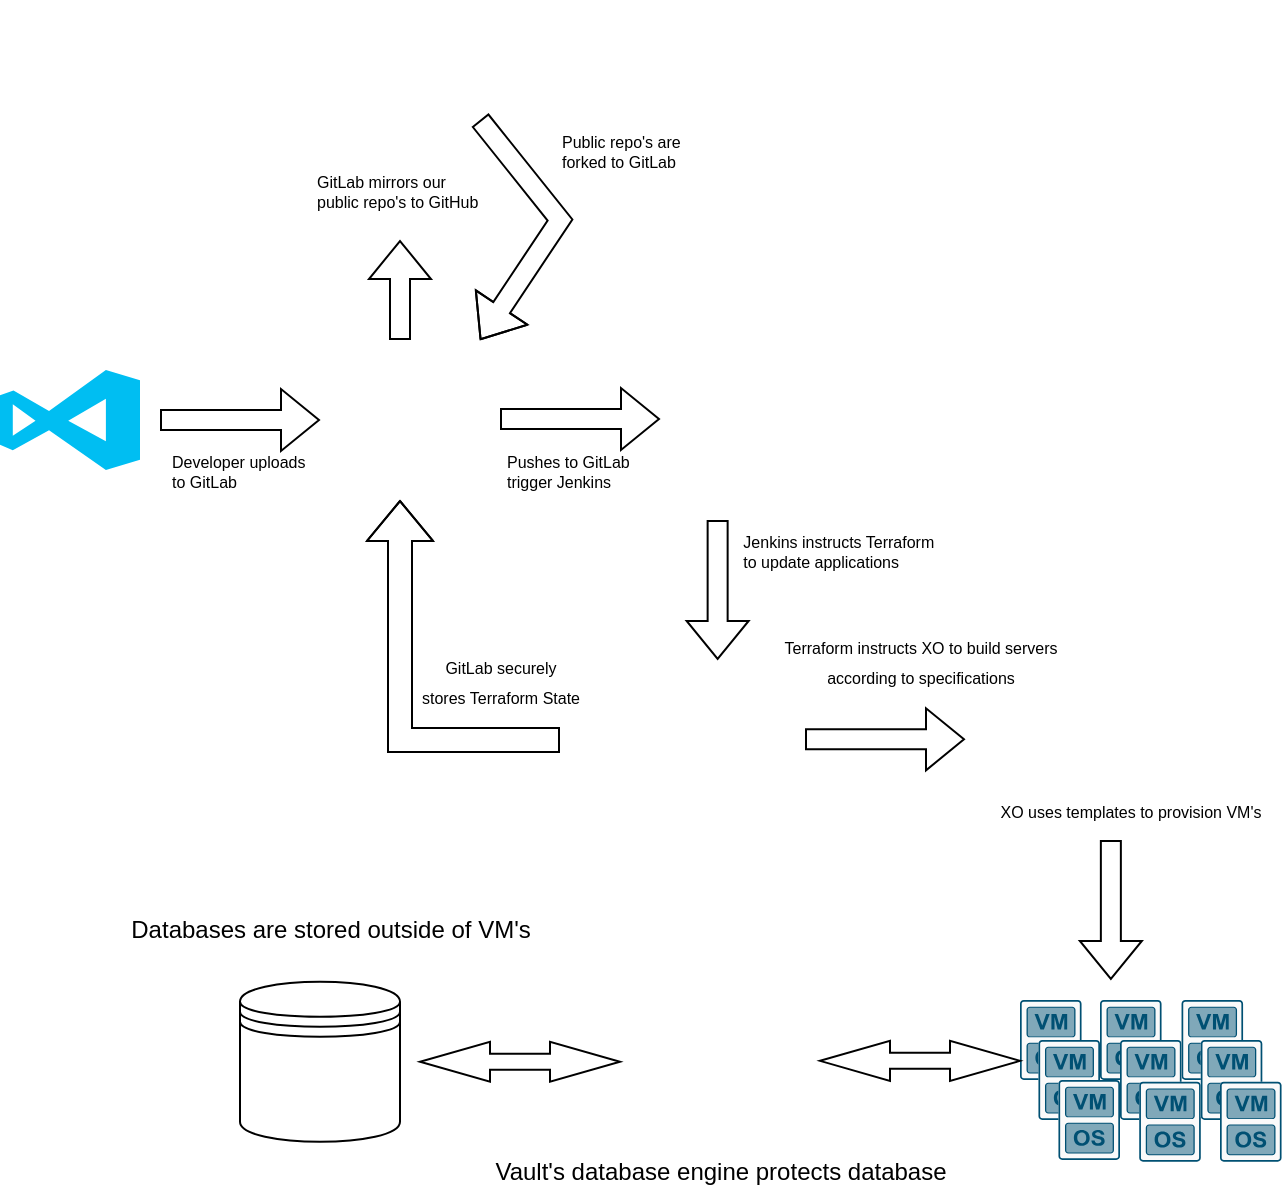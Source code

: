 <mxfile version="20.7.4" type="github">
  <diagram id="C5RBs43oDa-KdzZeNtuy" name="Page-1">
    <mxGraphModel dx="989" dy="534" grid="1" gridSize="10" guides="1" tooltips="1" connect="1" arrows="1" fold="1" page="1" pageScale="1" pageWidth="827" pageHeight="1169" math="0" shadow="0">
      <root>
        <mxCell id="WIyWlLk6GJQsqaUBKTNV-0" />
        <mxCell id="WIyWlLk6GJQsqaUBKTNV-1" parent="WIyWlLk6GJQsqaUBKTNV-0" />
        <mxCell id="H_9JaAnELSW8I4uDqllw-1" value="" style="shape=image;html=1;verticalAlign=top;verticalLabelPosition=bottom;labelBackgroundColor=#ffffff;imageAspect=0;aspect=fixed;image=https://cdn4.iconfinder.com/data/icons/socialcones/508/Gitlab-128.png" vertex="1" parent="WIyWlLk6GJQsqaUBKTNV-1">
          <mxGeometry x="200" y="320" width="80" height="80" as="geometry" />
        </mxCell>
        <mxCell id="H_9JaAnELSW8I4uDqllw-2" value="" style="shape=image;html=1;verticalAlign=top;verticalLabelPosition=bottom;labelBackgroundColor=#ffffff;imageAspect=0;aspect=fixed;image=https://cdn4.iconfinder.com/data/icons/ionicons/512/icon-social-github-128.png" vertex="1" parent="WIyWlLk6GJQsqaUBKTNV-1">
          <mxGeometry x="200" y="150" width="80" height="80" as="geometry" />
        </mxCell>
        <mxCell id="H_9JaAnELSW8I4uDqllw-3" value="" style="verticalLabelPosition=bottom;html=1;verticalAlign=top;align=center;strokeColor=none;fillColor=#00BEF2;shape=mxgraph.azure.visual_studio_online;" vertex="1" parent="WIyWlLk6GJQsqaUBKTNV-1">
          <mxGeometry x="40" y="335" width="70" height="50" as="geometry" />
        </mxCell>
        <mxCell id="H_9JaAnELSW8I4uDqllw-6" value="" style="sketch=0;points=[[0.015,0.015,0],[0.985,0.015,0],[0.985,0.985,0],[0.015,0.985,0],[0.25,0,0],[0.5,0,0],[0.75,0,0],[1,0.25,0],[1,0.5,0],[1,0.75,0],[0.75,1,0],[0.5,1,0],[0.25,1,0],[0,0.75,0],[0,0.5,0],[0,0.25,0]];verticalLabelPosition=bottom;html=1;verticalAlign=top;aspect=fixed;align=center;pointerEvents=1;shape=mxgraph.cisco19.rect;prIcon=hypervisor;fillColor=#FAFAFA;strokeColor=#005073;" vertex="1" parent="WIyWlLk6GJQsqaUBKTNV-1">
          <mxGeometry x="550" y="650" width="30.77" height="40" as="geometry" />
        </mxCell>
        <mxCell id="H_9JaAnELSW8I4uDqllw-10" value="" style="shape=image;verticalLabelPosition=bottom;labelBackgroundColor=default;verticalAlign=top;aspect=fixed;imageAspect=0;image=https://img.stackshare.io/service/4139/xWbbafyO_400x400.png;" vertex="1" parent="WIyWlLk6GJQsqaUBKTNV-1">
          <mxGeometry x="560.77" y="490" width="70" height="70" as="geometry" />
        </mxCell>
        <mxCell id="H_9JaAnELSW8I4uDqllw-11" value="" style="shape=image;verticalLabelPosition=bottom;labelBackgroundColor=default;verticalAlign=top;aspect=fixed;imageAspect=0;image=https://miro.medium.com/max/400/1*UOcSdMEB69NtrJZqFjuzTA.png;" vertex="1" parent="WIyWlLk6GJQsqaUBKTNV-1">
          <mxGeometry x="358.65" y="480" width="82.69" height="80" as="geometry" />
        </mxCell>
        <mxCell id="H_9JaAnELSW8I4uDqllw-12" value="" style="shape=image;verticalLabelPosition=bottom;labelBackgroundColor=default;verticalAlign=top;aspect=fixed;imageAspect=0;image=https://upload.wikimedia.org/wikipedia/commons/thumb/e/e9/Jenkins_logo.svg/1200px-Jenkins_logo.svg.png;" vertex="1" parent="WIyWlLk6GJQsqaUBKTNV-1">
          <mxGeometry x="370" y="320" width="60" height="82.76" as="geometry" />
        </mxCell>
        <mxCell id="H_9JaAnELSW8I4uDqllw-18" value="" style="shape=image;verticalLabelPosition=bottom;labelBackgroundColor=default;verticalAlign=top;aspect=fixed;imageAspect=0;image=https://d1tlzifd8jdoy4.cloudfront.net/wp-content/uploads/2018/02/vault.png;" vertex="1" parent="WIyWlLk6GJQsqaUBKTNV-1">
          <mxGeometry x="358.65" y="640" width="81.02" height="80.87" as="geometry" />
        </mxCell>
        <mxCell id="H_9JaAnELSW8I4uDqllw-19" value="" style="shape=datastore;whiteSpace=wrap;html=1;" vertex="1" parent="WIyWlLk6GJQsqaUBKTNV-1">
          <mxGeometry x="160" y="640.87" width="80" height="80" as="geometry" />
        </mxCell>
        <mxCell id="H_9JaAnELSW8I4uDqllw-20" value="" style="sketch=0;points=[[0.015,0.015,0],[0.985,0.015,0],[0.985,0.985,0],[0.015,0.985,0],[0.25,0,0],[0.5,0,0],[0.75,0,0],[1,0.25,0],[1,0.5,0],[1,0.75,0],[0.75,1,0],[0.5,1,0],[0.25,1,0],[0,0.75,0],[0,0.5,0],[0,0.25,0]];verticalLabelPosition=bottom;html=1;verticalAlign=top;aspect=fixed;align=center;pointerEvents=1;shape=mxgraph.cisco19.rect;prIcon=hypervisor;fillColor=#FAFAFA;strokeColor=#005073;" vertex="1" parent="WIyWlLk6GJQsqaUBKTNV-1">
          <mxGeometry x="590" y="650" width="30.77" height="40" as="geometry" />
        </mxCell>
        <mxCell id="H_9JaAnELSW8I4uDqllw-21" value="" style="sketch=0;points=[[0.015,0.015,0],[0.985,0.015,0],[0.985,0.985,0],[0.015,0.985,0],[0.25,0,0],[0.5,0,0],[0.75,0,0],[1,0.25,0],[1,0.5,0],[1,0.75,0],[0.75,1,0],[0.5,1,0],[0.25,1,0],[0,0.75,0],[0,0.5,0],[0,0.25,0]];verticalLabelPosition=bottom;html=1;verticalAlign=top;aspect=fixed;align=center;pointerEvents=1;shape=mxgraph.cisco19.rect;prIcon=hypervisor;fillColor=#FAFAFA;strokeColor=#005073;" vertex="1" parent="WIyWlLk6GJQsqaUBKTNV-1">
          <mxGeometry x="600" y="670" width="30.77" height="40" as="geometry" />
        </mxCell>
        <mxCell id="H_9JaAnELSW8I4uDqllw-22" value="" style="sketch=0;points=[[0.015,0.015,0],[0.985,0.015,0],[0.985,0.985,0],[0.015,0.985,0],[0.25,0,0],[0.5,0,0],[0.75,0,0],[1,0.25,0],[1,0.5,0],[1,0.75,0],[0.75,1,0],[0.5,1,0],[0.25,1,0],[0,0.75,0],[0,0.5,0],[0,0.25,0]];verticalLabelPosition=bottom;html=1;verticalAlign=top;aspect=fixed;align=center;pointerEvents=1;shape=mxgraph.cisco19.rect;prIcon=hypervisor;fillColor=#FAFAFA;strokeColor=#005073;" vertex="1" parent="WIyWlLk6GJQsqaUBKTNV-1">
          <mxGeometry x="559.23" y="670" width="30.77" height="40" as="geometry" />
        </mxCell>
        <mxCell id="H_9JaAnELSW8I4uDqllw-23" value="" style="sketch=0;points=[[0.015,0.015,0],[0.985,0.015,0],[0.985,0.985,0],[0.015,0.985,0],[0.25,0,0],[0.5,0,0],[0.75,0,0],[1,0.25,0],[1,0.5,0],[1,0.75,0],[0.75,1,0],[0.5,1,0],[0.25,1,0],[0,0.75,0],[0,0.5,0],[0,0.25,0]];verticalLabelPosition=bottom;html=1;verticalAlign=top;aspect=fixed;align=center;pointerEvents=1;shape=mxgraph.cisco19.rect;prIcon=hypervisor;fillColor=#FAFAFA;strokeColor=#005073;" vertex="1" parent="WIyWlLk6GJQsqaUBKTNV-1">
          <mxGeometry x="569.23" y="690" width="30.77" height="40" as="geometry" />
        </mxCell>
        <mxCell id="H_9JaAnELSW8I4uDqllw-24" value="" style="sketch=0;points=[[0.015,0.015,0],[0.985,0.015,0],[0.985,0.985,0],[0.015,0.985,0],[0.25,0,0],[0.5,0,0],[0.75,0,0],[1,0.25,0],[1,0.5,0],[1,0.75,0],[0.75,1,0],[0.5,1,0],[0.25,1,0],[0,0.75,0],[0,0.5,0],[0,0.25,0]];verticalLabelPosition=bottom;html=1;verticalAlign=top;aspect=fixed;align=center;pointerEvents=1;shape=mxgraph.cisco19.rect;prIcon=hypervisor;fillColor=#FAFAFA;strokeColor=#005073;" vertex="1" parent="WIyWlLk6GJQsqaUBKTNV-1">
          <mxGeometry x="609.62" y="690.87" width="30.77" height="40" as="geometry" />
        </mxCell>
        <mxCell id="H_9JaAnELSW8I4uDqllw-25" value="" style="sketch=0;points=[[0.015,0.015,0],[0.985,0.015,0],[0.985,0.985,0],[0.015,0.985,0],[0.25,0,0],[0.5,0,0],[0.75,0,0],[1,0.25,0],[1,0.5,0],[1,0.75,0],[0.75,1,0],[0.5,1,0],[0.25,1,0],[0,0.75,0],[0,0.5,0],[0,0.25,0]];verticalLabelPosition=bottom;html=1;verticalAlign=top;aspect=fixed;align=center;pointerEvents=1;shape=mxgraph.cisco19.rect;prIcon=hypervisor;fillColor=#FAFAFA;strokeColor=#005073;" vertex="1" parent="WIyWlLk6GJQsqaUBKTNV-1">
          <mxGeometry x="630.77" y="650" width="30.77" height="40" as="geometry" />
        </mxCell>
        <mxCell id="H_9JaAnELSW8I4uDqllw-26" value="" style="sketch=0;points=[[0.015,0.015,0],[0.985,0.015,0],[0.985,0.985,0],[0.015,0.985,0],[0.25,0,0],[0.5,0,0],[0.75,0,0],[1,0.25,0],[1,0.5,0],[1,0.75,0],[0.75,1,0],[0.5,1,0],[0.25,1,0],[0,0.75,0],[0,0.5,0],[0,0.25,0]];verticalLabelPosition=bottom;html=1;verticalAlign=top;aspect=fixed;align=center;pointerEvents=1;shape=mxgraph.cisco19.rect;prIcon=hypervisor;fillColor=#FAFAFA;strokeColor=#005073;" vertex="1" parent="WIyWlLk6GJQsqaUBKTNV-1">
          <mxGeometry x="640.39" y="670" width="30.77" height="40" as="geometry" />
        </mxCell>
        <mxCell id="H_9JaAnELSW8I4uDqllw-27" value="" style="sketch=0;points=[[0.015,0.015,0],[0.985,0.015,0],[0.985,0.985,0],[0.015,0.985,0],[0.25,0,0],[0.5,0,0],[0.75,0,0],[1,0.25,0],[1,0.5,0],[1,0.75,0],[0.75,1,0],[0.5,1,0],[0.25,1,0],[0,0.75,0],[0,0.5,0],[0,0.25,0]];verticalLabelPosition=bottom;html=1;verticalAlign=top;aspect=fixed;align=center;pointerEvents=1;shape=mxgraph.cisco19.rect;prIcon=hypervisor;fillColor=#FAFAFA;strokeColor=#005073;" vertex="1" parent="WIyWlLk6GJQsqaUBKTNV-1">
          <mxGeometry x="650" y="690.87" width="30.77" height="40" as="geometry" />
        </mxCell>
        <mxCell id="H_9JaAnELSW8I4uDqllw-29" value="" style="shape=flexArrow;endArrow=classic;html=1;rounded=0;" edge="1" parent="WIyWlLk6GJQsqaUBKTNV-1">
          <mxGeometry width="50" height="50" relative="1" as="geometry">
            <mxPoint x="120" y="360" as="sourcePoint" />
            <mxPoint x="200" y="360" as="targetPoint" />
          </mxGeometry>
        </mxCell>
        <mxCell id="H_9JaAnELSW8I4uDqllw-30" value="" style="shape=flexArrow;endArrow=classic;html=1;rounded=0;" edge="1" parent="WIyWlLk6GJQsqaUBKTNV-1">
          <mxGeometry width="50" height="50" relative="1" as="geometry">
            <mxPoint x="290" y="359.5" as="sourcePoint" />
            <mxPoint x="370" y="359.5" as="targetPoint" />
          </mxGeometry>
        </mxCell>
        <mxCell id="H_9JaAnELSW8I4uDqllw-32" value="" style="shape=flexArrow;endArrow=classic;html=1;rounded=0;exitX=0.5;exitY=0;exitDx=0;exitDy=0;" edge="1" parent="WIyWlLk6GJQsqaUBKTNV-1" source="H_9JaAnELSW8I4uDqllw-1" target="H_9JaAnELSW8I4uDqllw-37">
          <mxGeometry width="50" height="50" relative="1" as="geometry">
            <mxPoint x="240" y="310" as="sourcePoint" />
            <mxPoint x="240" y="320" as="targetPoint" />
          </mxGeometry>
        </mxCell>
        <mxCell id="H_9JaAnELSW8I4uDqllw-33" value="" style="shape=flexArrow;endArrow=classic;html=1;rounded=0;entryX=0.5;entryY=0;entryDx=0;entryDy=0;" edge="1" parent="WIyWlLk6GJQsqaUBKTNV-1">
          <mxGeometry x="1" y="-252" width="50" height="50" relative="1" as="geometry">
            <mxPoint x="595.43" y="570" as="sourcePoint" />
            <mxPoint x="595.43" y="640" as="targetPoint" />
            <mxPoint x="112" y="210" as="offset" />
          </mxGeometry>
        </mxCell>
        <mxCell id="H_9JaAnELSW8I4uDqllw-34" value="" style="shape=flexArrow;endArrow=classic;html=1;rounded=0;entryX=0.5;entryY=1;entryDx=0;entryDy=0;width=12;endSize=6.33;" edge="1" parent="WIyWlLk6GJQsqaUBKTNV-1" target="H_9JaAnELSW8I4uDqllw-1">
          <mxGeometry width="50" height="50" relative="1" as="geometry">
            <mxPoint x="320" y="520" as="sourcePoint" />
            <mxPoint x="240" y="440" as="targetPoint" />
            <Array as="points">
              <mxPoint x="240" y="520" />
            </Array>
          </mxGeometry>
        </mxCell>
        <mxCell id="H_9JaAnELSW8I4uDqllw-35" value="&lt;font style=&quot;font-size: 8px;&quot;&gt;GitLab securely &lt;br&gt;stores Terraform State&lt;/font&gt;" style="text;html=1;align=center;verticalAlign=middle;resizable=0;points=[];autosize=1;strokeColor=none;fillColor=none;" vertex="1" parent="WIyWlLk6GJQsqaUBKTNV-1">
          <mxGeometry x="240" y="470" width="100" height="40" as="geometry" />
        </mxCell>
        <mxCell id="H_9JaAnELSW8I4uDqllw-36" value="Developer uploads&#xa;to GitLab" style="text;strokeColor=none;fillColor=none;spacingLeft=4;spacingRight=4;overflow=hidden;rotatable=0;points=[[0,0.5],[1,0.5]];portConstraint=eastwest;fontSize=8;" vertex="1" parent="WIyWlLk6GJQsqaUBKTNV-1">
          <mxGeometry x="120" y="370" width="80" height="40" as="geometry" />
        </mxCell>
        <mxCell id="H_9JaAnELSW8I4uDqllw-37" value="GitLab mirrors our&#xa;public repo&#39;s to GitHub&#xa;" style="text;strokeColor=none;fillColor=none;spacingLeft=4;spacingRight=4;overflow=hidden;rotatable=0;points=[[0,0.5],[1,0.5]];portConstraint=eastwest;fontSize=8;" vertex="1" parent="WIyWlLk6GJQsqaUBKTNV-1">
          <mxGeometry x="192.5" y="230" width="95" height="40" as="geometry" />
        </mxCell>
        <mxCell id="H_9JaAnELSW8I4uDqllw-38" value="Pushes to GitLab&#xa;trigger Jenkins" style="text;strokeColor=none;fillColor=none;spacingLeft=4;spacingRight=4;overflow=hidden;rotatable=0;points=[[0,0.5],[1,0.5]];portConstraint=eastwest;fontSize=8;" vertex="1" parent="WIyWlLk6GJQsqaUBKTNV-1">
          <mxGeometry x="287.5" y="370" width="77.32" height="30" as="geometry" />
        </mxCell>
        <mxCell id="H_9JaAnELSW8I4uDqllw-40" value="Vault&#39;s database engine protects database" style="text;html=1;align=center;verticalAlign=middle;resizable=0;points=[];autosize=1;strokeColor=none;fillColor=none;" vertex="1" parent="WIyWlLk6GJQsqaUBKTNV-1">
          <mxGeometry x="275.0" y="720.87" width="250" height="30" as="geometry" />
        </mxCell>
        <mxCell id="H_9JaAnELSW8I4uDqllw-42" value="" style="html=1;shadow=0;dashed=0;align=center;verticalAlign=middle;shape=mxgraph.arrows2.twoWayArrow;dy=0.6;dx=35;fontSize=8;" vertex="1" parent="WIyWlLk6GJQsqaUBKTNV-1">
          <mxGeometry x="450" y="670.43" width="100" height="20" as="geometry" />
        </mxCell>
        <mxCell id="H_9JaAnELSW8I4uDqllw-43" value="&lt;font style=&quot;font-size: 8px;&quot;&gt;XO uses templates to provision VM&#39;s&lt;/font&gt;" style="text;html=1;align=center;verticalAlign=middle;resizable=0;points=[];autosize=1;strokeColor=none;fillColor=none;" vertex="1" parent="WIyWlLk6GJQsqaUBKTNV-1">
          <mxGeometry x="530.38" y="540" width="150" height="30" as="geometry" />
        </mxCell>
        <mxCell id="H_9JaAnELSW8I4uDqllw-45" value="" style="shape=flexArrow;endArrow=classic;html=1;rounded=0;" edge="1" parent="WIyWlLk6GJQsqaUBKTNV-1">
          <mxGeometry x="1" y="-252" width="50" height="50" relative="1" as="geometry">
            <mxPoint x="442.5" y="519.66" as="sourcePoint" />
            <mxPoint x="522.5" y="519.66" as="targetPoint" />
            <mxPoint x="112" y="210" as="offset" />
          </mxGeometry>
        </mxCell>
        <mxCell id="H_9JaAnELSW8I4uDqllw-46" value="&lt;font style=&quot;font-size: 8px;&quot;&gt;Terraform instructs XO to build servers&lt;br&gt;according to specifications&lt;/font&gt;" style="text;html=1;align=center;verticalAlign=middle;resizable=0;points=[];autosize=1;strokeColor=none;fillColor=none;" vertex="1" parent="WIyWlLk6GJQsqaUBKTNV-1">
          <mxGeometry x="420.0" y="460" width="160" height="40" as="geometry" />
        </mxCell>
        <mxCell id="H_9JaAnELSW8I4uDqllw-47" value="" style="html=1;shadow=0;dashed=0;align=center;verticalAlign=middle;shape=mxgraph.arrows2.twoWayArrow;dy=0.6;dx=35;fontSize=8;" vertex="1" parent="WIyWlLk6GJQsqaUBKTNV-1">
          <mxGeometry x="250.0" y="670.87" width="100" height="20" as="geometry" />
        </mxCell>
        <mxCell id="H_9JaAnELSW8I4uDqllw-48" value="Databases are stored outside of VM&#39;s" style="text;html=1;align=center;verticalAlign=middle;resizable=0;points=[];autosize=1;strokeColor=none;fillColor=none;" vertex="1" parent="WIyWlLk6GJQsqaUBKTNV-1">
          <mxGeometry x="95" y="600" width="220" height="30" as="geometry" />
        </mxCell>
        <mxCell id="H_9JaAnELSW8I4uDqllw-50" value="" style="shape=flexArrow;endArrow=classic;html=1;rounded=0;entryX=0.5;entryY=0;entryDx=0;entryDy=0;" edge="1" parent="WIyWlLk6GJQsqaUBKTNV-1">
          <mxGeometry x="1" y="-252" width="50" height="50" relative="1" as="geometry">
            <mxPoint x="398.82" y="410" as="sourcePoint" />
            <mxPoint x="398.82" y="480" as="targetPoint" />
            <mxPoint x="112" y="210" as="offset" />
          </mxGeometry>
        </mxCell>
        <mxCell id="H_9JaAnELSW8I4uDqllw-51" value="Jenkins instructs Terraform&#xa;to update applications" style="text;strokeColor=none;fillColor=none;spacingLeft=4;spacingRight=4;overflow=hidden;rotatable=0;points=[[0,0.5],[1,0.5]];portConstraint=eastwest;fontSize=8;" vertex="1" parent="WIyWlLk6GJQsqaUBKTNV-1">
          <mxGeometry x="405.67" y="410" width="114.33" height="30" as="geometry" />
        </mxCell>
        <mxCell id="H_9JaAnELSW8I4uDqllw-54" value="" style="shape=flexArrow;endArrow=classic;html=1;rounded=0;entryX=1;entryY=0;entryDx=0;entryDy=0;exitX=1;exitY=0.75;exitDx=0;exitDy=0;" edge="1" parent="WIyWlLk6GJQsqaUBKTNV-1" source="H_9JaAnELSW8I4uDqllw-2" target="H_9JaAnELSW8I4uDqllw-1">
          <mxGeometry width="50" height="50" relative="1" as="geometry">
            <mxPoint x="290" y="200" as="sourcePoint" />
            <mxPoint x="290" y="320" as="targetPoint" />
            <Array as="points">
              <mxPoint x="320" y="260" />
            </Array>
          </mxGeometry>
        </mxCell>
        <mxCell id="H_9JaAnELSW8I4uDqllw-55" value="Public repo&#39;s are&#xa;forked to GitLab" style="text;strokeColor=none;fillColor=none;spacingLeft=4;spacingRight=4;overflow=hidden;rotatable=0;points=[[0,0.5],[1,0.5]];portConstraint=eastwest;fontSize=8;" vertex="1" parent="WIyWlLk6GJQsqaUBKTNV-1">
          <mxGeometry x="315" y="210" width="95" height="40" as="geometry" />
        </mxCell>
      </root>
    </mxGraphModel>
  </diagram>
</mxfile>
